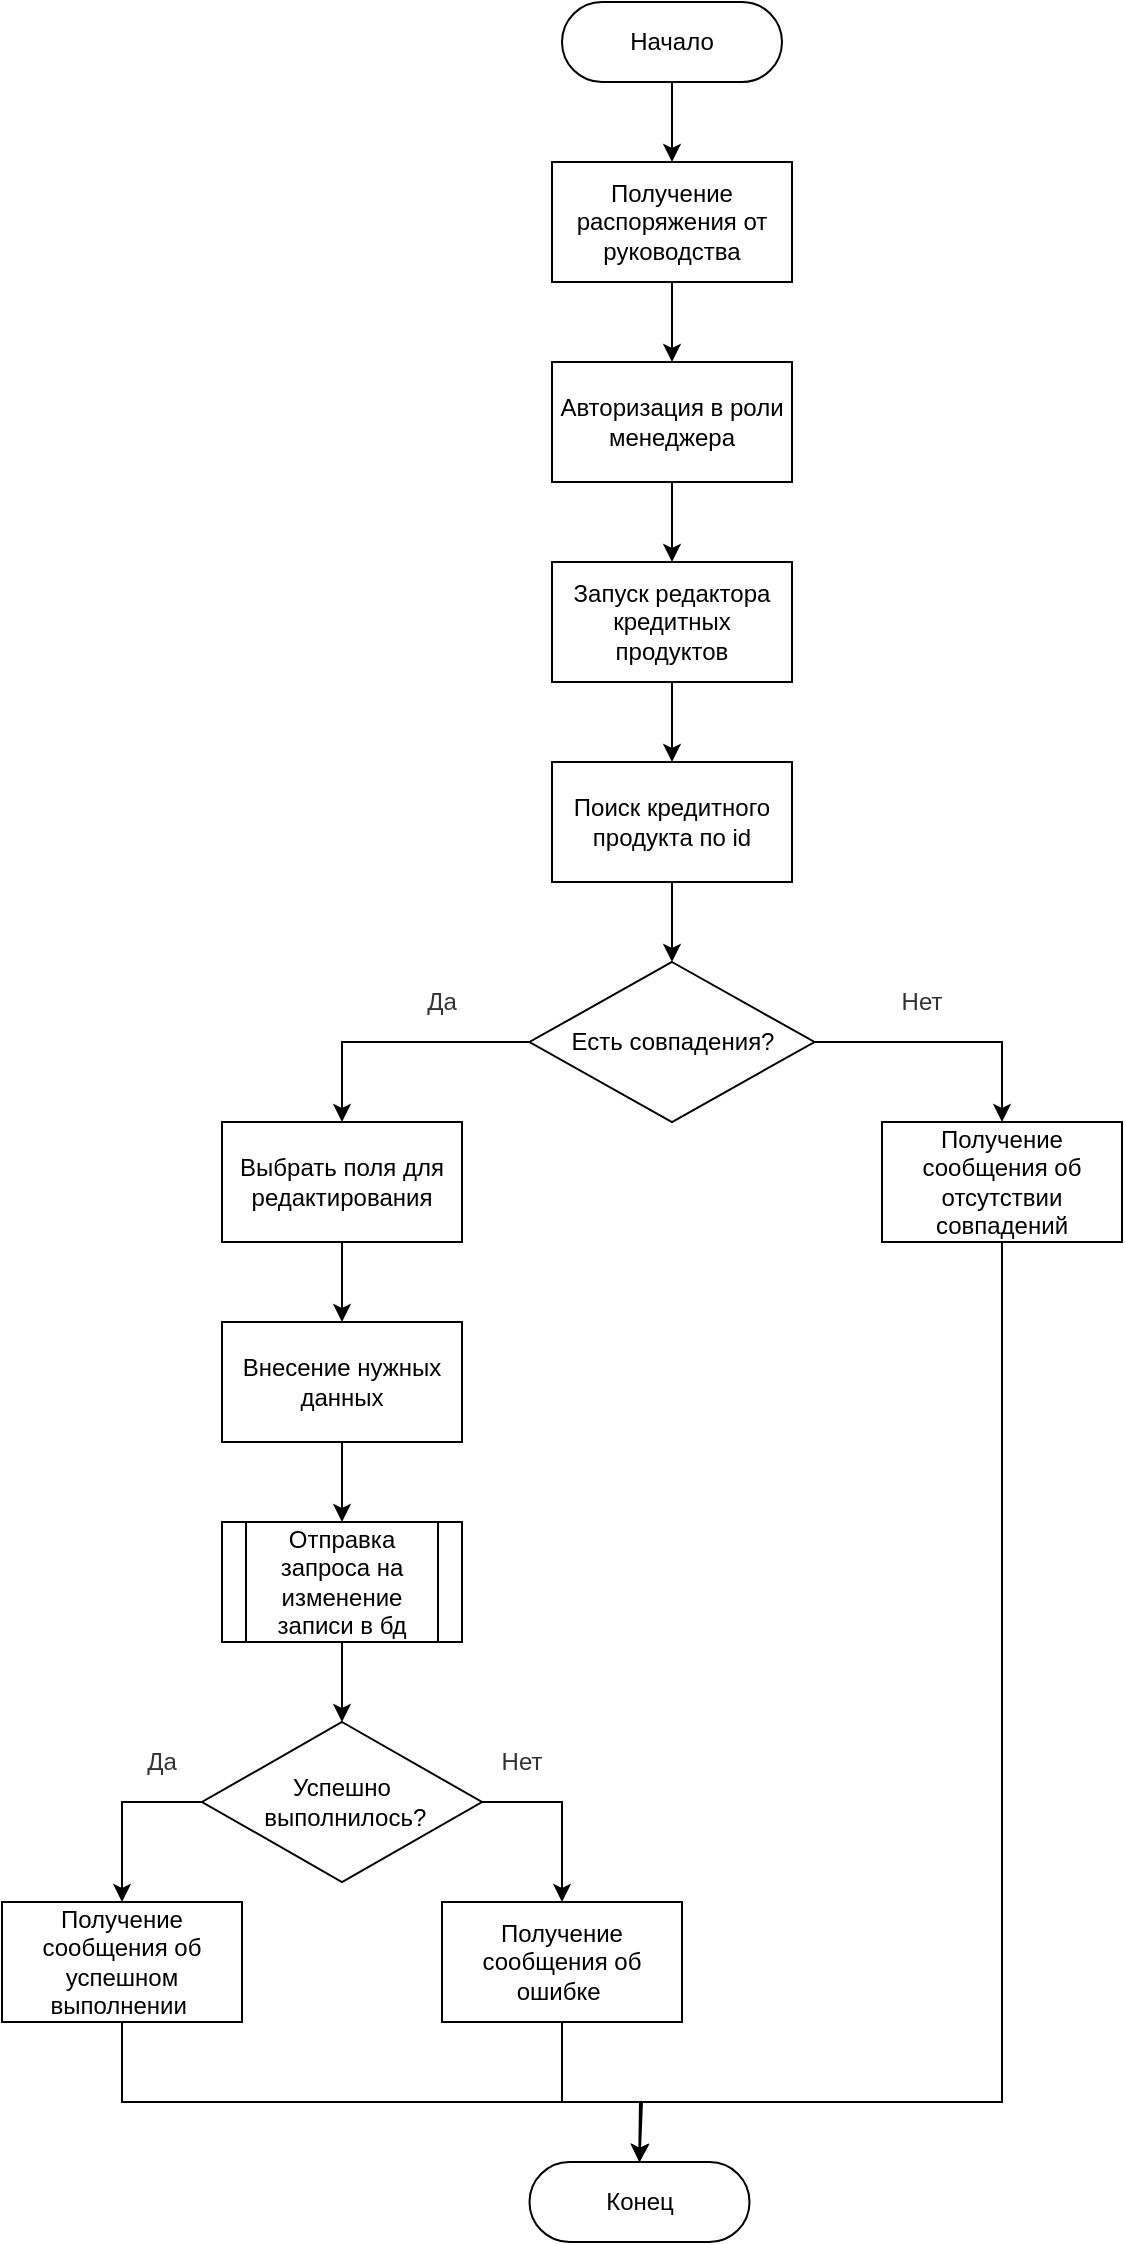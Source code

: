 <mxfile version="20.7.4" type="device"><diagram id="wT2vERhgJKu707QjZwyY" name="Page-1"><mxGraphModel dx="2100" dy="1098" grid="1" gridSize="10" guides="1" tooltips="1" connect="1" arrows="1" fold="1" page="1" pageScale="1" pageWidth="827" pageHeight="1169" math="0" shadow="0"><root><mxCell id="0"/><mxCell id="1" parent="0"/><mxCell id="Ro4RzgYmnsrsQFzAqbGn-1" value="Начало" style="rounded=1;whiteSpace=wrap;html=1;arcSize=50;" vertex="1" parent="1"><mxGeometry x="290" y="40" width="110" height="40" as="geometry"/></mxCell><mxCell id="Ro4RzgYmnsrsQFzAqbGn-2" value="Получение распоряжения от руководства" style="rounded=0;whiteSpace=wrap;html=1;" vertex="1" parent="1"><mxGeometry x="285" y="120" width="120" height="60" as="geometry"/></mxCell><mxCell id="Ro4RzgYmnsrsQFzAqbGn-6" value="" style="endArrow=classic;html=1;rounded=0;exitX=0.5;exitY=1;exitDx=0;exitDy=0;" edge="1" parent="1" source="Ro4RzgYmnsrsQFzAqbGn-1" target="Ro4RzgYmnsrsQFzAqbGn-2"><mxGeometry width="50" height="50" relative="1" as="geometry"><mxPoint x="220" y="270" as="sourcePoint"/><mxPoint x="270" y="220" as="targetPoint"/></mxGeometry></mxCell><mxCell id="Ro4RzgYmnsrsQFzAqbGn-7" value="" style="endArrow=classic;html=1;rounded=0;exitX=0.5;exitY=1;exitDx=0;exitDy=0;entryX=0.5;entryY=0;entryDx=0;entryDy=0;" edge="1" parent="1" source="Ro4RzgYmnsrsQFzAqbGn-2"><mxGeometry width="50" height="50" relative="1" as="geometry"><mxPoint x="220" y="270" as="sourcePoint"/><mxPoint x="345" y="220" as="targetPoint"/></mxGeometry></mxCell><mxCell id="Ro4RzgYmnsrsQFzAqbGn-8" value="" style="endArrow=classic;html=1;rounded=0;exitX=0.5;exitY=1;exitDx=0;exitDy=0;entryX=0.5;entryY=0;entryDx=0;entryDy=0;" edge="1" parent="1"><mxGeometry width="50" height="50" relative="1" as="geometry"><mxPoint x="345" y="280" as="sourcePoint"/><mxPoint x="345" y="320" as="targetPoint"/></mxGeometry></mxCell><mxCell id="Ro4RzgYmnsrsQFzAqbGn-10" value="" style="endArrow=classic;html=1;rounded=0;exitX=0.5;exitY=1;exitDx=0;exitDy=0;entryX=0.5;entryY=0;entryDx=0;entryDy=0;" edge="1" parent="1"><mxGeometry width="50" height="50" relative="1" as="geometry"><mxPoint x="345" y="380" as="sourcePoint"/><mxPoint x="345" y="420" as="targetPoint"/></mxGeometry></mxCell><mxCell id="Ro4RzgYmnsrsQFzAqbGn-11" value="" style="endArrow=classic;html=1;rounded=0;exitX=0.5;exitY=1;exitDx=0;exitDy=0;" edge="1" parent="1" target="Ro4RzgYmnsrsQFzAqbGn-12"><mxGeometry width="50" height="50" relative="1" as="geometry"><mxPoint x="345" y="480" as="sourcePoint"/><mxPoint x="270" y="520" as="targetPoint"/></mxGeometry></mxCell><mxCell id="Ro4RzgYmnsrsQFzAqbGn-12" value="Есть совпадения?" style="rhombus;whiteSpace=wrap;html=1;" vertex="1" parent="1"><mxGeometry x="273.75" y="520" width="142.5" height="80" as="geometry"/></mxCell><mxCell id="Ro4RzgYmnsrsQFzAqbGn-13" value="Выбрать поля для редактирования" style="rounded=0;whiteSpace=wrap;html=1;" vertex="1" parent="1"><mxGeometry x="120" y="600" width="120" height="60" as="geometry"/></mxCell><mxCell id="Ro4RzgYmnsrsQFzAqbGn-15" value="" style="endArrow=classic;html=1;rounded=0;exitX=0;exitY=0.5;exitDx=0;exitDy=0;entryX=0.5;entryY=0;entryDx=0;entryDy=0;" edge="1" parent="1" source="Ro4RzgYmnsrsQFzAqbGn-12" target="Ro4RzgYmnsrsQFzAqbGn-13"><mxGeometry width="50" height="50" relative="1" as="geometry"><mxPoint x="270" y="630" as="sourcePoint"/><mxPoint x="320" y="580" as="targetPoint"/><Array as="points"><mxPoint x="180" y="560"/></Array></mxGeometry></mxCell><mxCell id="Ro4RzgYmnsrsQFzAqbGn-18" value="Отправка запроса на изменение записи в бд" style="shape=process;whiteSpace=wrap;html=1;backgroundOutline=1;" vertex="1" parent="1"><mxGeometry x="120" y="800" width="120" height="60" as="geometry"/></mxCell><mxCell id="Ro4RzgYmnsrsQFzAqbGn-19" value="" style="endArrow=classic;html=1;rounded=0;exitX=0.5;exitY=1;exitDx=0;exitDy=0;entryX=0.5;entryY=0;entryDx=0;entryDy=0;" edge="1" parent="1" source="Ro4RzgYmnsrsQFzAqbGn-13"><mxGeometry width="50" height="50" relative="1" as="geometry"><mxPoint x="280" y="830" as="sourcePoint"/><mxPoint x="180" y="700" as="targetPoint"/></mxGeometry></mxCell><mxCell id="Ro4RzgYmnsrsQFzAqbGn-20" value="" style="endArrow=classic;html=1;rounded=0;exitX=0.5;exitY=1;exitDx=0;exitDy=0;entryX=0.5;entryY=0;entryDx=0;entryDy=0;" edge="1" parent="1" target="Ro4RzgYmnsrsQFzAqbGn-18"><mxGeometry width="50" height="50" relative="1" as="geometry"><mxPoint x="180" y="760" as="sourcePoint"/><mxPoint x="330" y="780" as="targetPoint"/></mxGeometry></mxCell><mxCell id="Ro4RzgYmnsrsQFzAqbGn-21" value="Получение сообщения об отсутствии совпадений" style="rounded=0;whiteSpace=wrap;html=1;" vertex="1" parent="1"><mxGeometry x="450" y="600" width="120" height="60" as="geometry"/></mxCell><mxCell id="Ro4RzgYmnsrsQFzAqbGn-22" value="Авторизация в роли менеджера" style="rounded=0;whiteSpace=wrap;html=1;" vertex="1" parent="1"><mxGeometry x="285" y="220" width="120" height="60" as="geometry"/></mxCell><mxCell id="Ro4RzgYmnsrsQFzAqbGn-23" value="Запуск редактора кредитных продуктов" style="rounded=0;whiteSpace=wrap;html=1;" vertex="1" parent="1"><mxGeometry x="285" y="320" width="120" height="60" as="geometry"/></mxCell><mxCell id="Ro4RzgYmnsrsQFzAqbGn-24" value="Поиск кредитного продукта по id" style="rounded=0;whiteSpace=wrap;html=1;" vertex="1" parent="1"><mxGeometry x="285" y="420" width="120" height="60" as="geometry"/></mxCell><mxCell id="Ro4RzgYmnsrsQFzAqbGn-25" value="Внесение нужных данных" style="rounded=0;whiteSpace=wrap;html=1;" vertex="1" parent="1"><mxGeometry x="120" y="700" width="120" height="60" as="geometry"/></mxCell><mxCell id="Ro4RzgYmnsrsQFzAqbGn-26" value="Получение сообщения об успешном выполнении&amp;nbsp;" style="rounded=0;whiteSpace=wrap;html=1;" vertex="1" parent="1"><mxGeometry x="10" y="990" width="120" height="60" as="geometry"/></mxCell><mxCell id="Ro4RzgYmnsrsQFzAqbGn-27" value="Успешно&lt;br&gt;&amp;nbsp;выполнилось?" style="rhombus;whiteSpace=wrap;html=1;" vertex="1" parent="1"><mxGeometry x="110" y="900" width="140" height="80" as="geometry"/></mxCell><mxCell id="Ro4RzgYmnsrsQFzAqbGn-28" value="Получение сообщения об ошибке&amp;nbsp;" style="rounded=0;whiteSpace=wrap;html=1;" vertex="1" parent="1"><mxGeometry x="230" y="990" width="120" height="60" as="geometry"/></mxCell><mxCell id="Ro4RzgYmnsrsQFzAqbGn-29" value="" style="endArrow=classic;html=1;rounded=0;exitX=0.5;exitY=1;exitDx=0;exitDy=0;" edge="1" parent="1" source="Ro4RzgYmnsrsQFzAqbGn-18" target="Ro4RzgYmnsrsQFzAqbGn-27"><mxGeometry width="50" height="50" relative="1" as="geometry"><mxPoint x="180" y="1040" as="sourcePoint"/><mxPoint x="230" y="990" as="targetPoint"/></mxGeometry></mxCell><mxCell id="Ro4RzgYmnsrsQFzAqbGn-30" value="" style="endArrow=classic;html=1;rounded=0;entryX=0.5;entryY=0;entryDx=0;entryDy=0;" edge="1" parent="1" target="Ro4RzgYmnsrsQFzAqbGn-26"><mxGeometry width="50" height="50" relative="1" as="geometry"><mxPoint x="110" y="940" as="sourcePoint"/><mxPoint x="240" y="990" as="targetPoint"/><Array as="points"><mxPoint x="70" y="940"/></Array></mxGeometry></mxCell><mxCell id="Ro4RzgYmnsrsQFzAqbGn-31" value="" style="endArrow=classic;html=1;rounded=0;exitX=1;exitY=0.5;exitDx=0;exitDy=0;entryX=0.5;entryY=0;entryDx=0;entryDy=0;" edge="1" parent="1" source="Ro4RzgYmnsrsQFzAqbGn-27" target="Ro4RzgYmnsrsQFzAqbGn-28"><mxGeometry width="50" height="50" relative="1" as="geometry"><mxPoint x="180" y="1040" as="sourcePoint"/><mxPoint x="230" y="990" as="targetPoint"/><Array as="points"><mxPoint x="290" y="940"/></Array></mxGeometry></mxCell><mxCell id="Ro4RzgYmnsrsQFzAqbGn-32" value="Конец" style="rounded=1;whiteSpace=wrap;html=1;arcSize=50;" vertex="1" parent="1"><mxGeometry x="273.75" y="1120" width="110" height="40" as="geometry"/></mxCell><mxCell id="Ro4RzgYmnsrsQFzAqbGn-33" value="" style="endArrow=classic;html=1;rounded=0;exitX=0.5;exitY=1;exitDx=0;exitDy=0;entryX=0.5;entryY=0;entryDx=0;entryDy=0;" edge="1" parent="1" source="Ro4RzgYmnsrsQFzAqbGn-26" target="Ro4RzgYmnsrsQFzAqbGn-32"><mxGeometry width="50" height="50" relative="1" as="geometry"><mxPoint x="560" y="1070" as="sourcePoint"/><mxPoint x="610" y="1020" as="targetPoint"/><Array as="points"><mxPoint x="70" y="1090"/><mxPoint x="330" y="1090"/></Array></mxGeometry></mxCell><mxCell id="Ro4RzgYmnsrsQFzAqbGn-34" value="" style="endArrow=classic;html=1;rounded=0;exitX=0.5;exitY=1;exitDx=0;exitDy=0;entryX=0.5;entryY=0;entryDx=0;entryDy=0;" edge="1" parent="1" source="Ro4RzgYmnsrsQFzAqbGn-28" target="Ro4RzgYmnsrsQFzAqbGn-32"><mxGeometry width="50" height="50" relative="1" as="geometry"><mxPoint x="560" y="1070" as="sourcePoint"/><mxPoint x="610" y="1020" as="targetPoint"/><Array as="points"><mxPoint x="290" y="1090"/><mxPoint x="329" y="1090"/></Array></mxGeometry></mxCell><mxCell id="Ro4RzgYmnsrsQFzAqbGn-36" value="Нет" style="text;html=1;align=center;verticalAlign=middle;whiteSpace=wrap;rounded=0;fillColor=#FFFFFF;fontColor=#333333;strokeColor=none;" vertex="1" parent="1"><mxGeometry x="450" y="530" width="40" height="20" as="geometry"/></mxCell><mxCell id="Ro4RzgYmnsrsQFzAqbGn-38" value="" style="endArrow=classic;html=1;rounded=0;exitX=1;exitY=0.5;exitDx=0;exitDy=0;entryX=0.5;entryY=0;entryDx=0;entryDy=0;" edge="1" parent="1" source="Ro4RzgYmnsrsQFzAqbGn-12" target="Ro4RzgYmnsrsQFzAqbGn-21"><mxGeometry width="50" height="50" relative="1" as="geometry"><mxPoint x="500" y="690" as="sourcePoint"/><mxPoint x="550" y="640" as="targetPoint"/><Array as="points"><mxPoint x="510" y="560"/></Array></mxGeometry></mxCell><mxCell id="Ro4RzgYmnsrsQFzAqbGn-39" value="Да" style="text;html=1;align=center;verticalAlign=middle;whiteSpace=wrap;rounded=0;fillColor=#FFFFFF;fontColor=#333333;strokeColor=none;" vertex="1" parent="1"><mxGeometry x="210" y="530" width="40" height="20" as="geometry"/></mxCell><mxCell id="Ro4RzgYmnsrsQFzAqbGn-40" value="Нет" style="text;html=1;align=center;verticalAlign=middle;whiteSpace=wrap;rounded=0;fillColor=#FFFFFF;fontColor=#333333;strokeColor=none;" vertex="1" parent="1"><mxGeometry x="250" y="910" width="40" height="20" as="geometry"/></mxCell><mxCell id="Ro4RzgYmnsrsQFzAqbGn-41" value="Да" style="text;html=1;align=center;verticalAlign=middle;whiteSpace=wrap;rounded=0;fillColor=#FFFFFF;fontColor=#333333;strokeColor=none;" vertex="1" parent="1"><mxGeometry x="70" y="910" width="40" height="20" as="geometry"/></mxCell><mxCell id="Ro4RzgYmnsrsQFzAqbGn-43" value="" style="endArrow=classic;html=1;rounded=0;exitX=0.5;exitY=1;exitDx=0;exitDy=0;entryX=0.5;entryY=0;entryDx=0;entryDy=0;" edge="1" parent="1" source="Ro4RzgYmnsrsQFzAqbGn-21" target="Ro4RzgYmnsrsQFzAqbGn-32"><mxGeometry width="50" height="50" relative="1" as="geometry"><mxPoint x="310" y="620" as="sourcePoint"/><mxPoint x="360" y="570" as="targetPoint"/><Array as="points"><mxPoint x="510" y="1090"/><mxPoint x="329" y="1090"/></Array></mxGeometry></mxCell></root></mxGraphModel></diagram></mxfile>